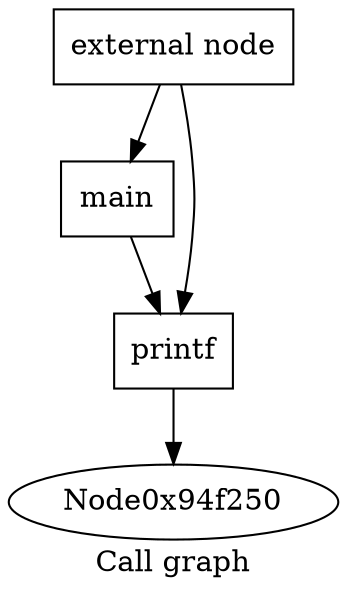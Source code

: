 digraph "Call graph" {
	label="Call graph";

	Node0x94f220 [shape=record,label="{external node}"];
	Node0x94f220 -> Node0x94f2c0;
	Node0x94f220 -> Node0x94f360;
	Node0x94f2c0 [shape=record,label="{main}"];
	Node0x94f2c0 -> Node0x94f360;
	Node0x94f360 [shape=record,label="{printf}"];
	Node0x94f360 -> Node0x94f250;
}
